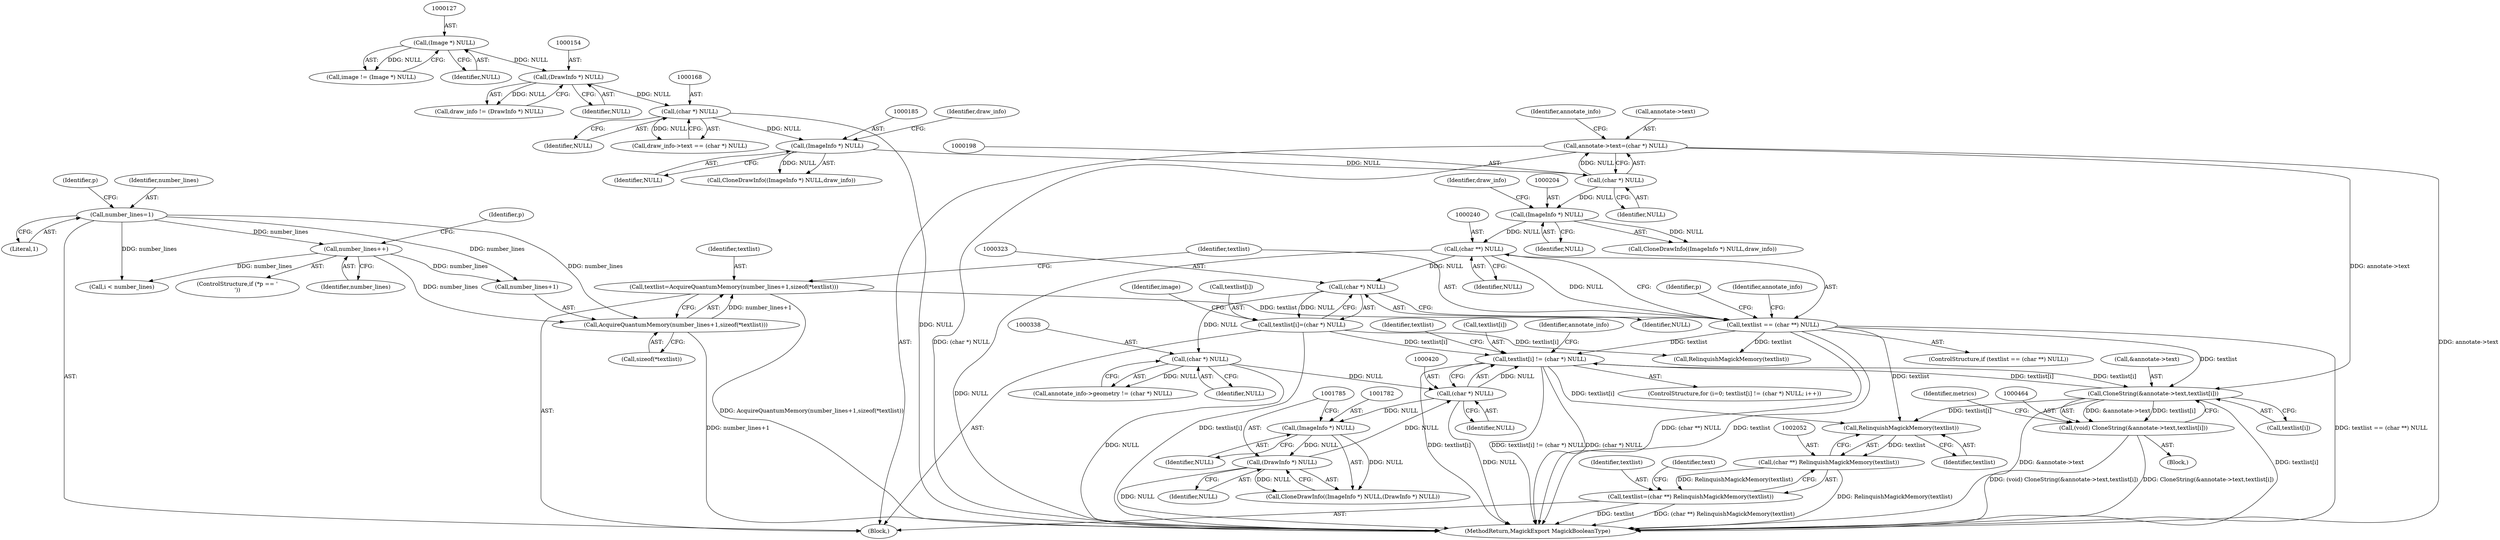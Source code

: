 digraph "0_ImageMagick6_7c2c5ba5b8e3a0b2b82f56c71dfab74ed4006df7@pointer" {
"1000415" [label="(Call,textlist[i] != (char *) NULL)"];
"1000465" [label="(Call,CloneString(&annotate->text,textlist[i]))"];
"1000193" [label="(Call,annotate->text=(char *) NULL)"];
"1000197" [label="(Call,(char *) NULL)"];
"1000184" [label="(Call,(ImageInfo *) NULL)"];
"1000167" [label="(Call,(char *) NULL)"];
"1000153" [label="(Call,(DrawInfo *) NULL)"];
"1000126" [label="(Call,(Image *) NULL)"];
"1000237" [label="(Call,textlist == (char **) NULL)"];
"1000227" [label="(Call,textlist=AcquireQuantumMemory(number_lines+1,sizeof(*textlist)))"];
"1000229" [label="(Call,AcquireQuantumMemory(number_lines+1,sizeof(*textlist)))"];
"1000225" [label="(Call,number_lines++)"];
"1000207" [label="(Call,number_lines=1)"];
"1000239" [label="(Call,(char **) NULL)"];
"1000203" [label="(Call,(ImageInfo *) NULL)"];
"1000415" [label="(Call,textlist[i] != (char *) NULL)"];
"1000318" [label="(Call,textlist[i]=(char *) NULL)"];
"1000322" [label="(Call,(char *) NULL)"];
"1000419" [label="(Call,(char *) NULL)"];
"1000337" [label="(Call,(char *) NULL)"];
"1001784" [label="(Call,(DrawInfo *) NULL)"];
"1001781" [label="(Call,(ImageInfo *) NULL)"];
"1002053" [label="(Call,RelinquishMagickMemory(textlist))"];
"1002051" [label="(Call,(char **) RelinquishMagickMemory(textlist))"];
"1002049" [label="(Call,textlist=(char **) RelinquishMagickMemory(textlist))"];
"1000463" [label="(Call,(void) CloneString(&annotate->text,textlist[i]))"];
"1000230" [label="(Call,number_lines+1)"];
"1001786" [label="(Identifier,NULL)"];
"1000124" [label="(Call,image != (Image *) NULL)"];
"1000184" [label="(Call,(ImageInfo *) NULL)"];
"1000470" [label="(Call,textlist[i])"];
"1000206" [label="(Identifier,draw_info)"];
"1000186" [label="(Identifier,NULL)"];
"1000419" [label="(Call,(char *) NULL)"];
"1000466" [label="(Call,&annotate->text)"];
"1000258" [label="(Identifier,p)"];
"1000416" [label="(Call,textlist[i])"];
"1000199" [label="(Identifier,NULL)"];
"1000202" [label="(Call,CloneDrawInfo((ImageInfo *) NULL,draw_info))"];
"1000151" [label="(Call,draw_info != (DrawInfo *) NULL)"];
"1000229" [label="(Call,AcquireQuantumMemory(number_lines+1,sizeof(*textlist)))"];
"1000209" [label="(Literal,1)"];
"1000167" [label="(Call,(char *) NULL)"];
"1002053" [label="(Call,RelinquishMagickMemory(textlist))"];
"1000241" [label="(Identifier,NULL)"];
"1002042" [label="(Identifier,annotate_info)"];
"1000236" [label="(ControlStructure,if (textlist == (char **) NULL))"];
"1002061" [label="(MethodReturn,MagickExport MagickBooleanType)"];
"1000421" [label="(Identifier,NULL)"];
"1000194" [label="(Call,annotate->text)"];
"1000239" [label="(Call,(char **) NULL)"];
"1000155" [label="(Identifier,NULL)"];
"1000126" [label="(Call,(Image *) NULL)"];
"1000197" [label="(Call,(char *) NULL)"];
"1000324" [label="(Identifier,NULL)"];
"1000337" [label="(Call,(char *) NULL)"];
"1000411" [label="(ControlStructure,for (i=0; textlist[i] != (char *) NULL; i++))"];
"1000465" [label="(Call,CloneString(&annotate->text,textlist[i]))"];
"1000424" [label="(Block,)"];
"1001781" [label="(Call,(ImageInfo *) NULL)"];
"1000187" [label="(Identifier,draw_info)"];
"1000219" [label="(Identifier,p)"];
"1000226" [label="(Identifier,number_lines)"];
"1001784" [label="(Call,(DrawInfo *) NULL)"];
"1000477" [label="(Identifier,metrics)"];
"1000212" [label="(Identifier,p)"];
"1000153" [label="(Call,(DrawInfo *) NULL)"];
"1002049" [label="(Call,textlist=(char **) RelinquishMagickMemory(textlist))"];
"1001783" [label="(Identifier,NULL)"];
"1000333" [label="(Call,annotate_info->geometry != (char *) NULL)"];
"1000208" [label="(Identifier,number_lines)"];
"1000379" [label="(Call,RelinquishMagickMemory(textlist))"];
"1000228" [label="(Identifier,textlist)"];
"1000244" [label="(Identifier,annotate_info)"];
"1000225" [label="(Call,number_lines++)"];
"1001780" [label="(Call,CloneDrawInfo((ImageInfo *) NULL,(DrawInfo *) NULL))"];
"1000233" [label="(Call,sizeof(*textlist))"];
"1000183" [label="(Call,CloneDrawInfo((ImageInfo *) NULL,draw_info))"];
"1000207" [label="(Call,number_lines=1)"];
"1000169" [label="(Identifier,NULL)"];
"1000319" [label="(Call,textlist[i])"];
"1000463" [label="(Call,(void) CloneString(&annotate->text,textlist[i]))"];
"1000193" [label="(Call,annotate->text=(char *) NULL)"];
"1002054" [label="(Identifier,textlist)"];
"1000238" [label="(Identifier,textlist)"];
"1000220" [label="(ControlStructure,if (*p == '\n'))"];
"1000415" [label="(Call,textlist[i] != (char *) NULL)"];
"1000326" [label="(Identifier,image)"];
"1000108" [label="(Block,)"];
"1000201" [label="(Identifier,annotate_info)"];
"1002056" [label="(Identifier,text)"];
"1000237" [label="(Call,textlist == (char **) NULL)"];
"1000163" [label="(Call,draw_info->text == (char *) NULL)"];
"1000264" [label="(Call,i < number_lines)"];
"1000227" [label="(Call,textlist=AcquireQuantumMemory(number_lines+1,sizeof(*textlist)))"];
"1000318" [label="(Call,textlist[i]=(char *) NULL)"];
"1002050" [label="(Identifier,textlist)"];
"1000205" [label="(Identifier,NULL)"];
"1000203" [label="(Call,(ImageInfo *) NULL)"];
"1000339" [label="(Identifier,NULL)"];
"1000322" [label="(Call,(char *) NULL)"];
"1000429" [label="(Identifier,textlist)"];
"1000128" [label="(Identifier,NULL)"];
"1002051" [label="(Call,(char **) RelinquishMagickMemory(textlist))"];
"1000415" -> "1000411"  [label="AST: "];
"1000415" -> "1000419"  [label="CFG: "];
"1000416" -> "1000415"  [label="AST: "];
"1000419" -> "1000415"  [label="AST: "];
"1000429" -> "1000415"  [label="CFG: "];
"1002042" -> "1000415"  [label="CFG: "];
"1000415" -> "1002061"  [label="DDG: textlist[i]"];
"1000415" -> "1002061"  [label="DDG: textlist[i] != (char *) NULL"];
"1000415" -> "1002061"  [label="DDG: (char *) NULL"];
"1000465" -> "1000415"  [label="DDG: textlist[i]"];
"1000237" -> "1000415"  [label="DDG: textlist"];
"1000318" -> "1000415"  [label="DDG: textlist[i]"];
"1000419" -> "1000415"  [label="DDG: NULL"];
"1000415" -> "1000465"  [label="DDG: textlist[i]"];
"1000415" -> "1002053"  [label="DDG: textlist[i]"];
"1000465" -> "1000463"  [label="AST: "];
"1000465" -> "1000470"  [label="CFG: "];
"1000466" -> "1000465"  [label="AST: "];
"1000470" -> "1000465"  [label="AST: "];
"1000463" -> "1000465"  [label="CFG: "];
"1000465" -> "1002061"  [label="DDG: textlist[i]"];
"1000465" -> "1002061"  [label="DDG: &annotate->text"];
"1000465" -> "1000463"  [label="DDG: &annotate->text"];
"1000465" -> "1000463"  [label="DDG: textlist[i]"];
"1000193" -> "1000465"  [label="DDG: annotate->text"];
"1000237" -> "1000465"  [label="DDG: textlist"];
"1000465" -> "1002053"  [label="DDG: textlist[i]"];
"1000193" -> "1000108"  [label="AST: "];
"1000193" -> "1000197"  [label="CFG: "];
"1000194" -> "1000193"  [label="AST: "];
"1000197" -> "1000193"  [label="AST: "];
"1000201" -> "1000193"  [label="CFG: "];
"1000193" -> "1002061"  [label="DDG: annotate->text"];
"1000193" -> "1002061"  [label="DDG: (char *) NULL"];
"1000197" -> "1000193"  [label="DDG: NULL"];
"1000197" -> "1000199"  [label="CFG: "];
"1000198" -> "1000197"  [label="AST: "];
"1000199" -> "1000197"  [label="AST: "];
"1000184" -> "1000197"  [label="DDG: NULL"];
"1000197" -> "1000203"  [label="DDG: NULL"];
"1000184" -> "1000183"  [label="AST: "];
"1000184" -> "1000186"  [label="CFG: "];
"1000185" -> "1000184"  [label="AST: "];
"1000186" -> "1000184"  [label="AST: "];
"1000187" -> "1000184"  [label="CFG: "];
"1000184" -> "1000183"  [label="DDG: NULL"];
"1000167" -> "1000184"  [label="DDG: NULL"];
"1000167" -> "1000163"  [label="AST: "];
"1000167" -> "1000169"  [label="CFG: "];
"1000168" -> "1000167"  [label="AST: "];
"1000169" -> "1000167"  [label="AST: "];
"1000163" -> "1000167"  [label="CFG: "];
"1000167" -> "1002061"  [label="DDG: NULL"];
"1000167" -> "1000163"  [label="DDG: NULL"];
"1000153" -> "1000167"  [label="DDG: NULL"];
"1000153" -> "1000151"  [label="AST: "];
"1000153" -> "1000155"  [label="CFG: "];
"1000154" -> "1000153"  [label="AST: "];
"1000155" -> "1000153"  [label="AST: "];
"1000151" -> "1000153"  [label="CFG: "];
"1000153" -> "1000151"  [label="DDG: NULL"];
"1000126" -> "1000153"  [label="DDG: NULL"];
"1000126" -> "1000124"  [label="AST: "];
"1000126" -> "1000128"  [label="CFG: "];
"1000127" -> "1000126"  [label="AST: "];
"1000128" -> "1000126"  [label="AST: "];
"1000124" -> "1000126"  [label="CFG: "];
"1000126" -> "1000124"  [label="DDG: NULL"];
"1000237" -> "1000236"  [label="AST: "];
"1000237" -> "1000239"  [label="CFG: "];
"1000238" -> "1000237"  [label="AST: "];
"1000239" -> "1000237"  [label="AST: "];
"1000244" -> "1000237"  [label="CFG: "];
"1000258" -> "1000237"  [label="CFG: "];
"1000237" -> "1002061"  [label="DDG: textlist == (char **) NULL"];
"1000237" -> "1002061"  [label="DDG: (char **) NULL"];
"1000237" -> "1002061"  [label="DDG: textlist"];
"1000227" -> "1000237"  [label="DDG: textlist"];
"1000239" -> "1000237"  [label="DDG: NULL"];
"1000237" -> "1000379"  [label="DDG: textlist"];
"1000237" -> "1002053"  [label="DDG: textlist"];
"1000227" -> "1000108"  [label="AST: "];
"1000227" -> "1000229"  [label="CFG: "];
"1000228" -> "1000227"  [label="AST: "];
"1000229" -> "1000227"  [label="AST: "];
"1000238" -> "1000227"  [label="CFG: "];
"1000227" -> "1002061"  [label="DDG: AcquireQuantumMemory(number_lines+1,sizeof(*textlist))"];
"1000229" -> "1000227"  [label="DDG: number_lines+1"];
"1000229" -> "1000233"  [label="CFG: "];
"1000230" -> "1000229"  [label="AST: "];
"1000233" -> "1000229"  [label="AST: "];
"1000229" -> "1002061"  [label="DDG: number_lines+1"];
"1000225" -> "1000229"  [label="DDG: number_lines"];
"1000207" -> "1000229"  [label="DDG: number_lines"];
"1000225" -> "1000220"  [label="AST: "];
"1000225" -> "1000226"  [label="CFG: "];
"1000226" -> "1000225"  [label="AST: "];
"1000219" -> "1000225"  [label="CFG: "];
"1000207" -> "1000225"  [label="DDG: number_lines"];
"1000225" -> "1000230"  [label="DDG: number_lines"];
"1000225" -> "1000264"  [label="DDG: number_lines"];
"1000207" -> "1000108"  [label="AST: "];
"1000207" -> "1000209"  [label="CFG: "];
"1000208" -> "1000207"  [label="AST: "];
"1000209" -> "1000207"  [label="AST: "];
"1000212" -> "1000207"  [label="CFG: "];
"1000207" -> "1000230"  [label="DDG: number_lines"];
"1000207" -> "1000264"  [label="DDG: number_lines"];
"1000239" -> "1000241"  [label="CFG: "];
"1000240" -> "1000239"  [label="AST: "];
"1000241" -> "1000239"  [label="AST: "];
"1000239" -> "1002061"  [label="DDG: NULL"];
"1000203" -> "1000239"  [label="DDG: NULL"];
"1000239" -> "1000322"  [label="DDG: NULL"];
"1000203" -> "1000202"  [label="AST: "];
"1000203" -> "1000205"  [label="CFG: "];
"1000204" -> "1000203"  [label="AST: "];
"1000205" -> "1000203"  [label="AST: "];
"1000206" -> "1000203"  [label="CFG: "];
"1000203" -> "1000202"  [label="DDG: NULL"];
"1000318" -> "1000108"  [label="AST: "];
"1000318" -> "1000322"  [label="CFG: "];
"1000319" -> "1000318"  [label="AST: "];
"1000322" -> "1000318"  [label="AST: "];
"1000326" -> "1000318"  [label="CFG: "];
"1000318" -> "1002061"  [label="DDG: textlist[i]"];
"1000322" -> "1000318"  [label="DDG: NULL"];
"1000318" -> "1000379"  [label="DDG: textlist[i]"];
"1000322" -> "1000324"  [label="CFG: "];
"1000323" -> "1000322"  [label="AST: "];
"1000324" -> "1000322"  [label="AST: "];
"1000322" -> "1000337"  [label="DDG: NULL"];
"1000419" -> "1000421"  [label="CFG: "];
"1000420" -> "1000419"  [label="AST: "];
"1000421" -> "1000419"  [label="AST: "];
"1000419" -> "1002061"  [label="DDG: NULL"];
"1000337" -> "1000419"  [label="DDG: NULL"];
"1001784" -> "1000419"  [label="DDG: NULL"];
"1000419" -> "1001781"  [label="DDG: NULL"];
"1000337" -> "1000333"  [label="AST: "];
"1000337" -> "1000339"  [label="CFG: "];
"1000338" -> "1000337"  [label="AST: "];
"1000339" -> "1000337"  [label="AST: "];
"1000333" -> "1000337"  [label="CFG: "];
"1000337" -> "1002061"  [label="DDG: NULL"];
"1000337" -> "1000333"  [label="DDG: NULL"];
"1001784" -> "1001780"  [label="AST: "];
"1001784" -> "1001786"  [label="CFG: "];
"1001785" -> "1001784"  [label="AST: "];
"1001786" -> "1001784"  [label="AST: "];
"1001780" -> "1001784"  [label="CFG: "];
"1001784" -> "1002061"  [label="DDG: NULL"];
"1001784" -> "1001780"  [label="DDG: NULL"];
"1001781" -> "1001784"  [label="DDG: NULL"];
"1001781" -> "1001780"  [label="AST: "];
"1001781" -> "1001783"  [label="CFG: "];
"1001782" -> "1001781"  [label="AST: "];
"1001783" -> "1001781"  [label="AST: "];
"1001785" -> "1001781"  [label="CFG: "];
"1001781" -> "1001780"  [label="DDG: NULL"];
"1002053" -> "1002051"  [label="AST: "];
"1002053" -> "1002054"  [label="CFG: "];
"1002054" -> "1002053"  [label="AST: "];
"1002051" -> "1002053"  [label="CFG: "];
"1002053" -> "1002051"  [label="DDG: textlist"];
"1002051" -> "1002049"  [label="AST: "];
"1002052" -> "1002051"  [label="AST: "];
"1002049" -> "1002051"  [label="CFG: "];
"1002051" -> "1002061"  [label="DDG: RelinquishMagickMemory(textlist)"];
"1002051" -> "1002049"  [label="DDG: RelinquishMagickMemory(textlist)"];
"1002049" -> "1000108"  [label="AST: "];
"1002050" -> "1002049"  [label="AST: "];
"1002056" -> "1002049"  [label="CFG: "];
"1002049" -> "1002061"  [label="DDG: (char **) RelinquishMagickMemory(textlist)"];
"1002049" -> "1002061"  [label="DDG: textlist"];
"1000463" -> "1000424"  [label="AST: "];
"1000464" -> "1000463"  [label="AST: "];
"1000477" -> "1000463"  [label="CFG: "];
"1000463" -> "1002061"  [label="DDG: CloneString(&annotate->text,textlist[i])"];
"1000463" -> "1002061"  [label="DDG: (void) CloneString(&annotate->text,textlist[i])"];
}
